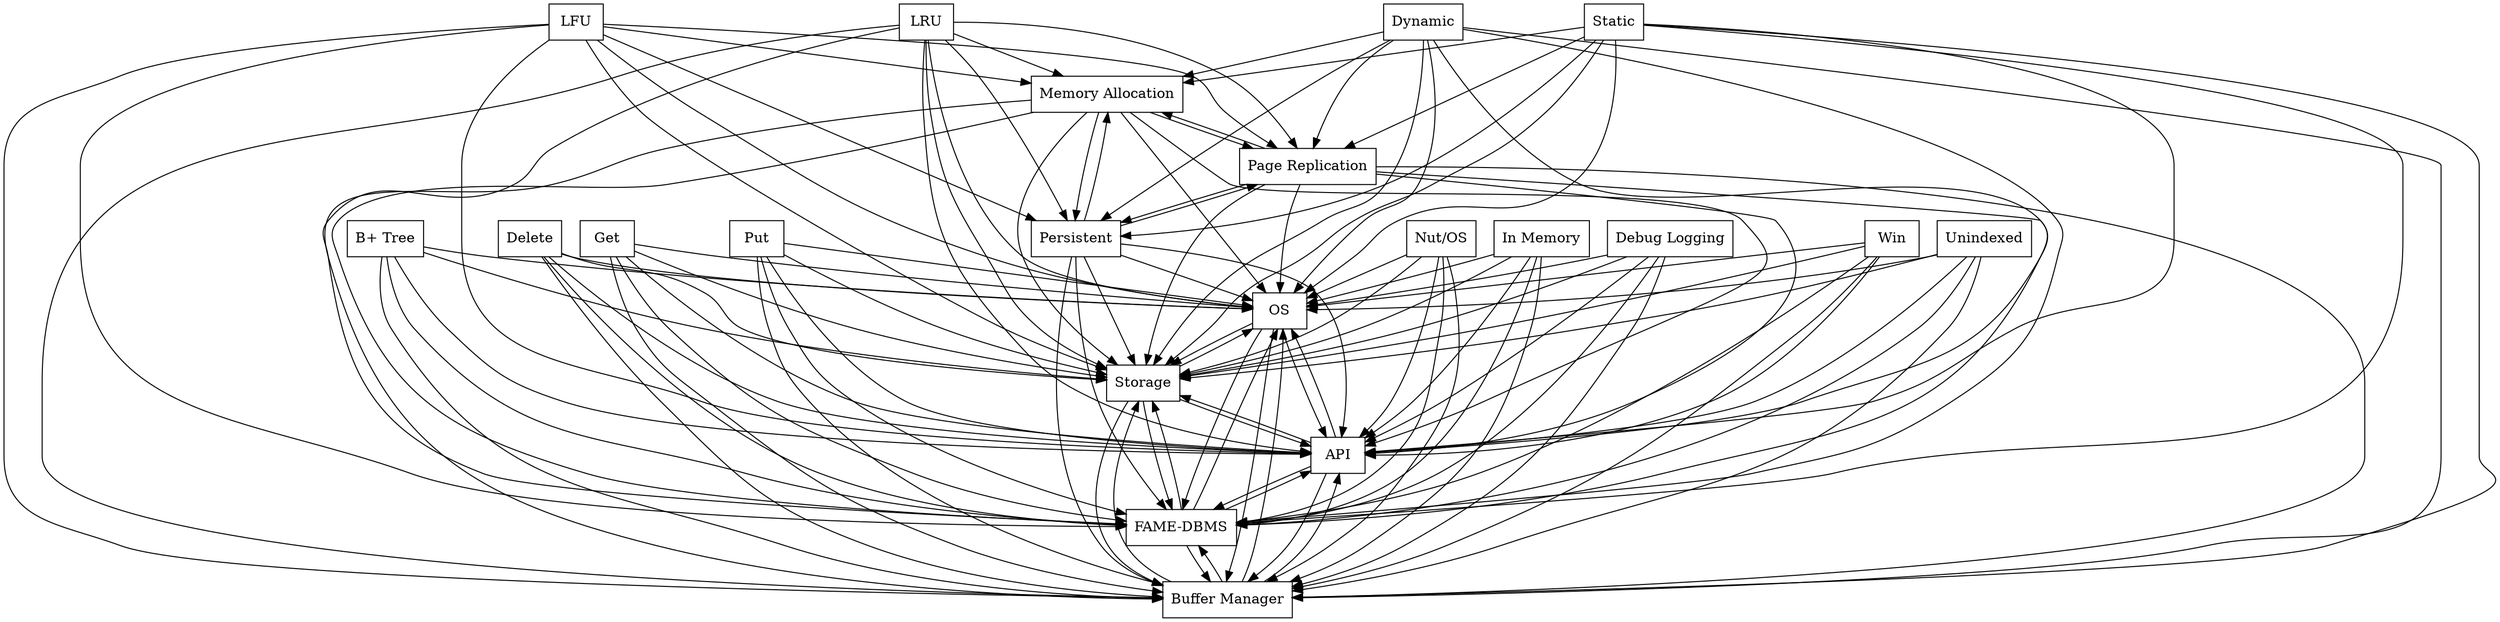 digraph{
graph [rankdir=TB];
node [shape=box];
edge [arrowhead=normal];
0[label="Nut/OS",]
1[label="B+ Tree",]
2[label="LFU",]
3[label="Put",]
4[label="OS",]
5[label="Static",]
6[label="LRU",]
7[label="Memory Allocation",]
8[label="Unindexed",]
9[label="Storage",]
10[label="Buffer Manager",]
11[label="FAME-DBMS",]
12[label="API",]
13[label="Page Replication",]
14[label="Win",]
15[label="Dynamic",]
16[label="In Memory",]
17[label="Delete",]
18[label="Get",]
19[label="Persistent",]
20[label="Debug Logging",]
0->4[label="",]
0->9[label="",]
0->10[label="",]
0->11[label="",]
0->12[label="",]
1->4[label="",]
1->9[label="",]
1->10[label="",]
1->11[label="",]
1->12[label="",]
2->4[label="",]
2->7[label="",]
2->9[label="",]
2->10[label="",]
2->11[label="",]
2->12[label="",]
2->13[label="",]
2->19[label="",]
3->4[label="",]
3->9[label="",]
3->10[label="",]
3->11[label="",]
3->12[label="",]
4->9[label="",]
4->10[label="",]
4->11[label="",]
4->12[label="",]
5->4[label="",]
5->7[label="",]
5->9[label="",]
5->10[label="",]
5->11[label="",]
5->12[label="",]
5->13[label="",]
5->19[label="",]
6->4[label="",]
6->7[label="",]
6->9[label="",]
6->10[label="",]
6->11[label="",]
6->12[label="",]
6->13[label="",]
6->19[label="",]
7->4[label="",]
7->9[label="",]
7->10[label="",]
7->11[label="",]
7->12[label="",]
7->13[label="",]
7->19[label="",]
8->4[label="",]
8->9[label="",]
8->10[label="",]
8->11[label="",]
8->12[label="",]
9->4[label="",]
9->10[label="",]
9->11[label="",]
9->12[label="",]
10->4[label="",]
10->9[label="",]
10->11[label="",]
10->12[label="",]
11->4[label="",]
11->9[label="",]
11->10[label="",]
11->12[label="",]
12->4[label="",]
12->9[label="",]
12->10[label="",]
12->11[label="",]
13->4[label="",]
13->7[label="",]
13->9[label="",]
13->10[label="",]
13->11[label="",]
13->12[label="",]
13->19[label="",]
14->4[label="",]
14->9[label="",]
14->10[label="",]
14->11[label="",]
14->12[label="",]
15->4[label="",]
15->7[label="",]
15->9[label="",]
15->10[label="",]
15->11[label="",]
15->12[label="",]
15->13[label="",]
15->19[label="",]
16->4[label="",]
16->9[label="",]
16->10[label="",]
16->11[label="",]
16->12[label="",]
17->4[label="",]
17->9[label="",]
17->10[label="",]
17->11[label="",]
17->12[label="",]
18->4[label="",]
18->9[label="",]
18->10[label="",]
18->11[label="",]
18->12[label="",]
19->4[label="",]
19->7[label="",]
19->9[label="",]
19->10[label="",]
19->11[label="",]
19->12[label="",]
19->13[label="",]
20->4[label="",]
20->9[label="",]
20->10[label="",]
20->11[label="",]
20->12[label="",]
}
